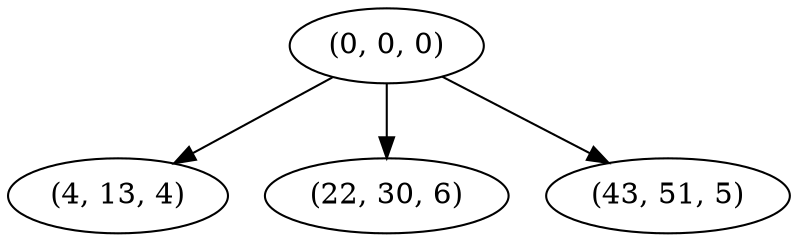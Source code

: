digraph tree {
    "(0, 0, 0)";
    "(4, 13, 4)";
    "(22, 30, 6)";
    "(43, 51, 5)";
    "(0, 0, 0)" -> "(4, 13, 4)";
    "(0, 0, 0)" -> "(22, 30, 6)";
    "(0, 0, 0)" -> "(43, 51, 5)";
}
